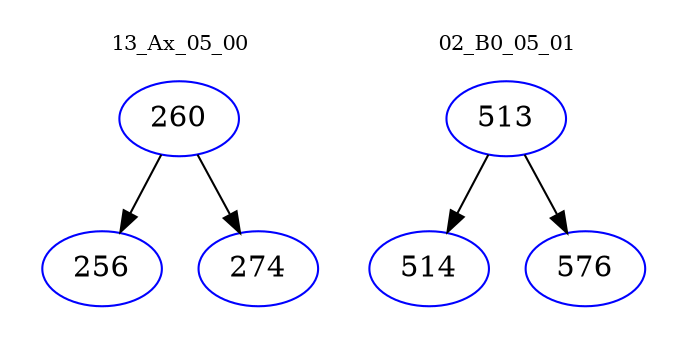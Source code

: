 digraph{
subgraph cluster_0 {
color = white
label = "13_Ax_05_00";
fontsize=10;
T0_260 [label="260", color="blue"]
T0_260 -> T0_256 [color="black"]
T0_256 [label="256", color="blue"]
T0_260 -> T0_274 [color="black"]
T0_274 [label="274", color="blue"]
}
subgraph cluster_1 {
color = white
label = "02_B0_05_01";
fontsize=10;
T1_513 [label="513", color="blue"]
T1_513 -> T1_514 [color="black"]
T1_514 [label="514", color="blue"]
T1_513 -> T1_576 [color="black"]
T1_576 [label="576", color="blue"]
}
}
